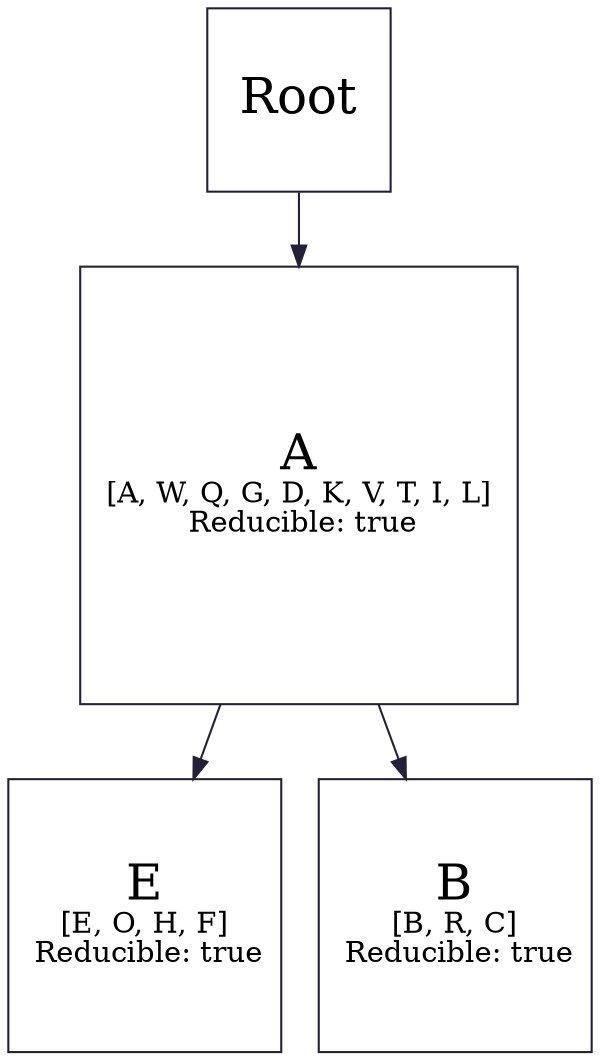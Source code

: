 digraph G {
    graph[color="#242038"]
    node[color="#242038", shape=square]
    edge[color="#242038"]
    Root [label=<<font point-size="24.0"> Root </font>>]
    E [label=<<font point-size="24.0"> E </font><br/> [E, O, H, F] <br/> Reducible: true>]
    A [label=<<font point-size="24.0"> A </font><br/> [A, W, Q, G, D, K, V, T, I, L] <br/> Reducible: true>]
    B [label=<<font point-size="24.0"> B </font><br/> [B, R, C] <br/> Reducible: true>]
    Root->A
    A->B
    A->E
}

